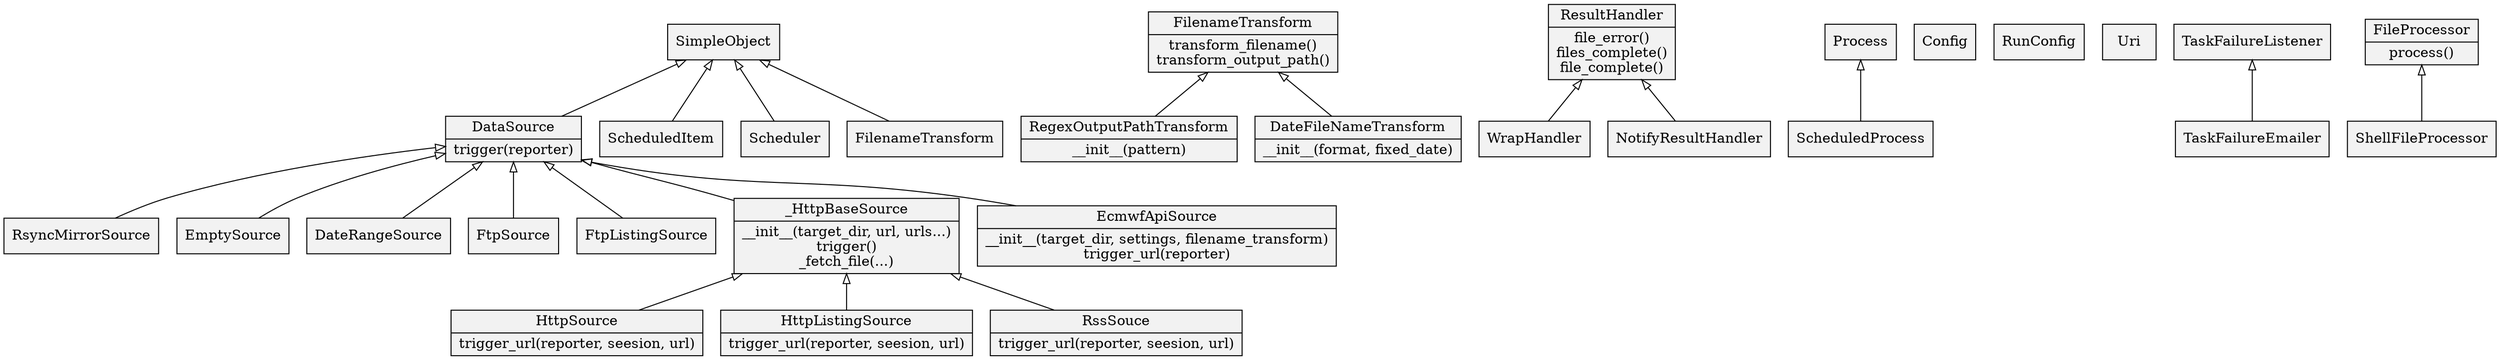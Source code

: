 digraph fetch {

	node[shape=record,style=filled,fillcolor=gray95]
	edge[dir=back, arrowtail=empty]

	SimpleObject [shape=box];
	4[label="{DataSource|trigger(reporter)}"];
	RsyncMirrorSource [shape=box];
	EmptySource [shape=box];
	DateRangeSource [shape=box];
	FtpSource [shape=box];
	FtpListingSource [shape=box];
	10[label="{_HttpBaseSource|__init__(target_dir, url, urls...)\ntrigger()\n_fetch_file(...)}"];
	11[label="{HttpSource|trigger_url(reporter, seesion, url)}"];
	12[label="{HttpListingSource|trigger_url(reporter, seesion, url)}"];
	13[label="{RssSouce|trigger_url(reporter, seesion, url)}"];
	14[label="{EcmwfApiSource|__init__(target_dir, settings, filename_transform)\ntrigger_url(reporter)}"];
	7[label="{FilenameTransform|transform_filename()\ntransform_output_path()}"];
	8[label="{RegexOutputPathTransform|__init__(pattern)}"];
	9[label="{DateFileNameTransform|__init__(format, fixed_date)}"];
	WrapHandler [shape=box];
	ScheduledItem [shape=box];
	Process [shape=box];
	ScheduledProcess [shape=box];
	Scheduler[shape=box];
	Config[shape=box];
	RunConfig[shape=box];
	Uri[shape=box];
	TaskFailureListener[shape=box];
	TaskFailureEmailer[shape=box];
	5[label="{ResultHandler|file_error()\nfiles_complete()\nfile_complete()}"];
	6[label="{NotifyResultHandler}"];
	2[label="{FileProcessor|process()}"];
	3[label="{ShellFileProcessor}"];

	SimpleObject -> 4;
	4 -> RsyncMirrorSource;
	4 -> EmptySource;
	4 -> DateRangeSource;
	4 -> FtpSource;
	4 -> FtpListingSource;
	4 -> 14;
	4 -> 10;
	10 -> 11;
	10 -> 12;
	10 -> 13;

	SimpleObject -> FilenameTransform;
        7 -> 8;
        7 -> 9;

	SimpleObject -> ScheduledItem;
	SimpleObject -> Scheduler;
	TaskFailureListener -> TaskFailureEmailer;
	5 -> 6;
	5 -> WrapHandler;
	Process -> ScheduledProcess;
	2 -> 3;
}        
